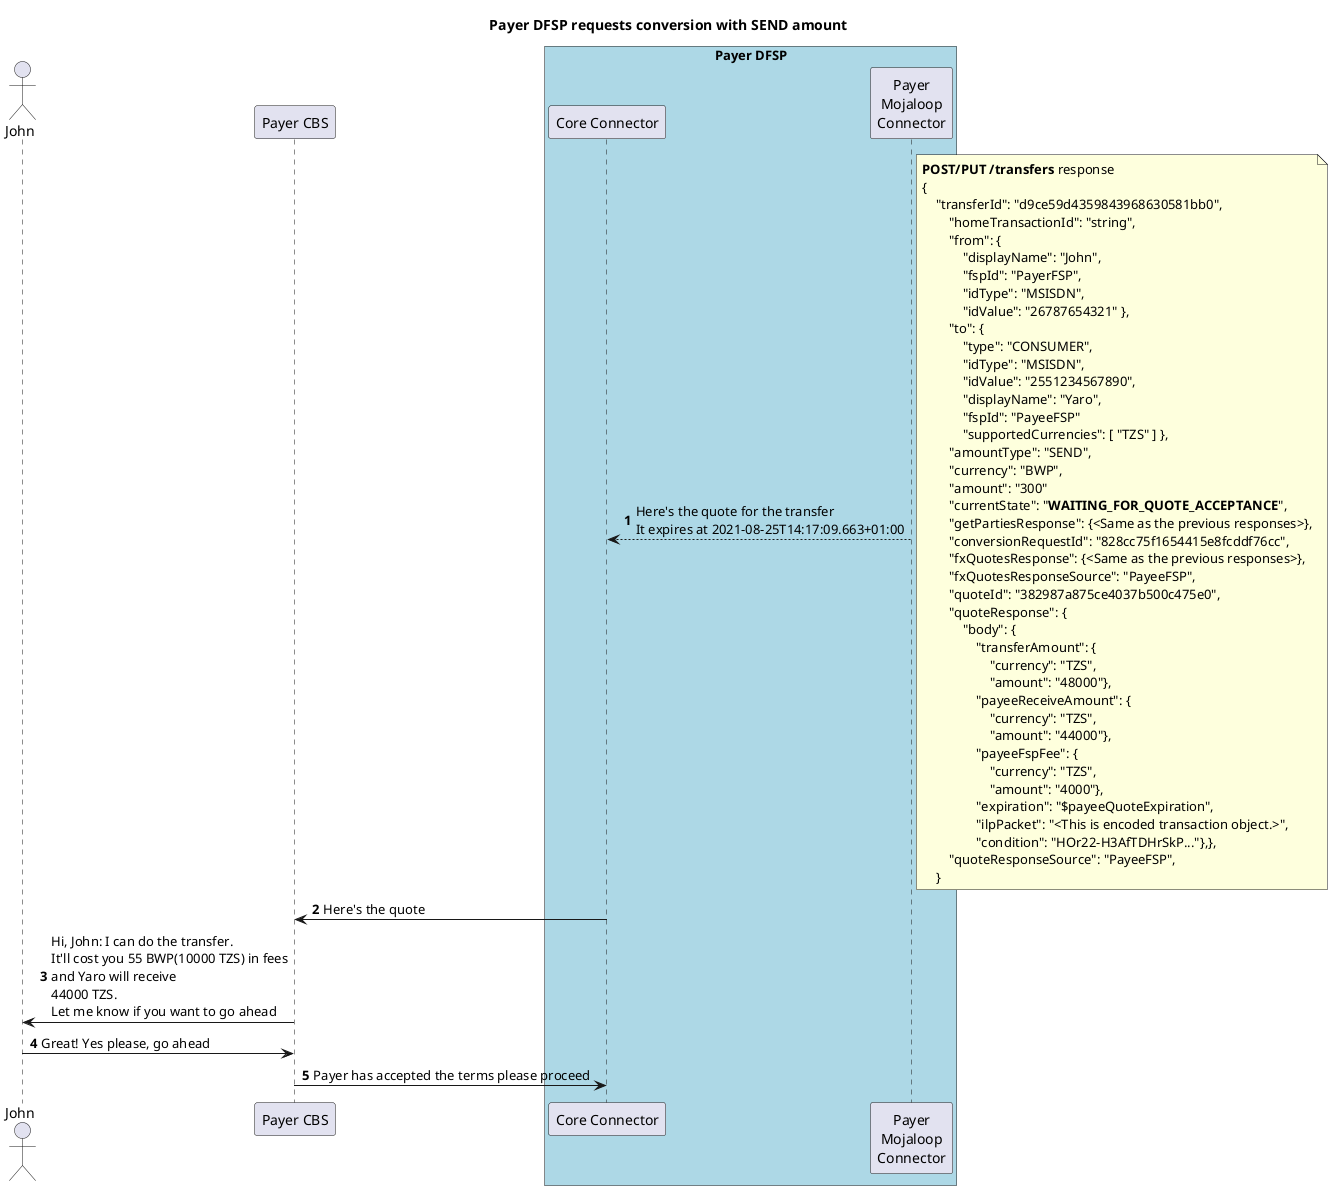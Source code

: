 @startuml FXAPI_Payer_SenderConfirmation

!$simplified = false
!$shortCutSingleFXP = false
!$hideSwitchDetail = false
!$advancedCoreConnectorFlow = false
!$senderName = "John"
!$senderLastName = ""
!$senderDOB = "1966-06-16"
!$receiverName = "Yaro"
!$receiverFirstName = "Yaro"
!$receiverMiddleName = ""
!$receiverLastName = ""
!$receiverDOB = "1966-06-16"
!$payerCurrency = "BWP"
!$payeeCurrency = "TZS"
!$payerFSPID = "PayerFSP"
!$payeeFSPID = "PayeeFSP"
!$fxpID = "FDH_FX"
!$payerMSISDN = "26787654321"
!$payeeMSISDN = "2551234567890"
!$payeeReceiveAmount = "44000"
!$payerSendAmount = "300"
!$payeeFee = "4000"
!$targetAmount = "48000"
!$fxpChargesSource = "33"
!$fxpChargesTarget = "6000"
!$fxpSourceAmount = "300"
!$fxpTargetAmount = "48000"
!$totalChargesSourceCurrency = "55"
!$totalChargesTargetCurrency = "10000"
!$conversionRequestId = "828cc75f1654415e8fcddf76cc"
!$conversionId = "581f68efb54f416f9161ac34e8"
!$homeTransactionId = "string"
!$quoteId = "382987a875ce4037b500c475e0"
!$transactionId = "d9ce59d4359843968630581bb0"
!$quotePayerExpiration = "2021-08-25T14:17:09.663+01:00"
!$quotePayeeExpiration = "2021-08-25T14:17:09.663+01:00"
!$commitRequestId = "77c9d78dc26a44748b3c99b96a"
!$determiningTransferId = "d9ce59d4359843968630581bb0"
!$transferId = "d9ce59d4359843968630581bb0"
!$fxCondition = "GRzLaTP7DJ9t4P-a_B..."
!$condition = "HOr22-H3AfTDHrSkP..."

title Payer DFSP requests conversion with SEND amount
actor "$senderName" as A1
participant "Payer CBS" as PayerCBS

box "Payer DFSP" #LightBlue  
  participant "Core Connector" as PayerCC
  participant "Payer\nMojaloop\nConnector" as D1
end box

'participant "Mojaloop Switch" as S1

'box "Discovery Service" #LightYellow
  'participant "ALS Oracle" as ALS
'end box

'box "FX provider"  
'  participant "FXP\nConnector" as FXP
'  participant "Backend FX API" as FXPBackend
'end box

'box "Payee DFSP" #LightBlue   
'  participant "Payee\nMojaloop\nConnector" as D2
'  participant "Core Connector" as PayeeCC
'end box

'actor "$receiverName" as A2
autonumber


!if ($advancedCoreConnectorFlow != true)    
    D1-->PayerCC:Here's the quote for the transfer\nIt expires at $quotePayeeExpiration
    note right
    **POST/PUT /transfers** response
    {
        "transferId": "$transferId",
            "homeTransactionId": "$homeTransactionId",
            "from": {
                "displayName": "$senderName",
                "fspId": "$payerFSPID",
                "idType": "MSISDN",
                "idValue": "$payerMSISDN" },
            "to": {
                "type": "CONSUMER",
                "idType": "MSISDN",
                "idValue": "$payeeMSISDN",
                "displayName": "$receiverName",
                "fspId": "$payeeFSPID"
                "supportedCurrencies": [ "$payeeCurrency" ] },
            "amountType": "SEND",
            "currency": "$payerCurrency",
            "amount": "$payerSendAmount"
            "currentState": "**WAITING_FOR_QUOTE_ACCEPTANCE**",
            "getPartiesResponse": {<Same as the previous responses>},
            "conversionRequestId": "$conversionRequestId",
            "fxQuotesResponse": {<Same as the previous responses>},
            "fxQuotesResponseSource": "$payeeFSPID",
            "quoteId": "$quoteId",
            "quoteResponse": {
                "body": {
                    "transferAmount": {
                        "currency": "$payeeCurrency",
                        "amount": "$targetAmount"},
                    "payeeReceiveAmount": {
                        "currency": "$payeeCurrency",
                        "amount": "$payeeReceiveAmount"},
                    "payeeFspFee": {
                        "currency": "$payeeCurrency",
                        "amount": "$payeeFee"},
                    "expiration": "$payeeQuoteExpiration",
                    "ilpPacket": "<This is encoded transaction object.>",
                    "condition": "$condition"},},
            "quoteResponseSource": "$payeeFSPID",
        }
    end note
!else
   D1-->PayerCC:Here's the quote for the transfer\nIt expires at $quotePayeeExpiration
    !if ($simplified != true)
        note right of PayerCC
        {
            "quotes": {
                "body": {
                    "transferAmount": {
                        "currency": "$payeeCurrency",
                        "amount": "$targetAmount"
                    },
                    "payeeReceiveAmount": {
                        "currency": "$payeeCurrency",
                        "amount": "$payeeReceiveAmount"
                    },
                    "payeeFspFee": {
                        "currency": "$payeeCurrency",
                        "amount": "$payeeFee"
                    },
                    "expiration": "$payeeQuoteExpiration",
                    "ilpPacket": "
                        <This is encoded transaction object. It contains data from quote request and response.>
                    ",
                    "condition": "$condition"
                },
                "headers": {}
            },
            "currentState": "COMPLETED"
        }
        end note
    !endif
!endif
PayerCC->PayerCBS:Here's the quote
PayerCBS->A1:Hi, $senderName: I can do the transfer.\nIt'll cost you $totalChargesSourceCurrency $payerCurrency($totalChargesTargetCurrency $payeeCurrency) in fees\nand $receiverName will receive\n$payeeReceiveAmount $payeeCurrency.\nLet me know if you want to go ahead
A1->PayerCBS:Great! Yes please, go ahead

PayerCBS->PayerCC: Payer has accepted the terms please proceed

@enduml